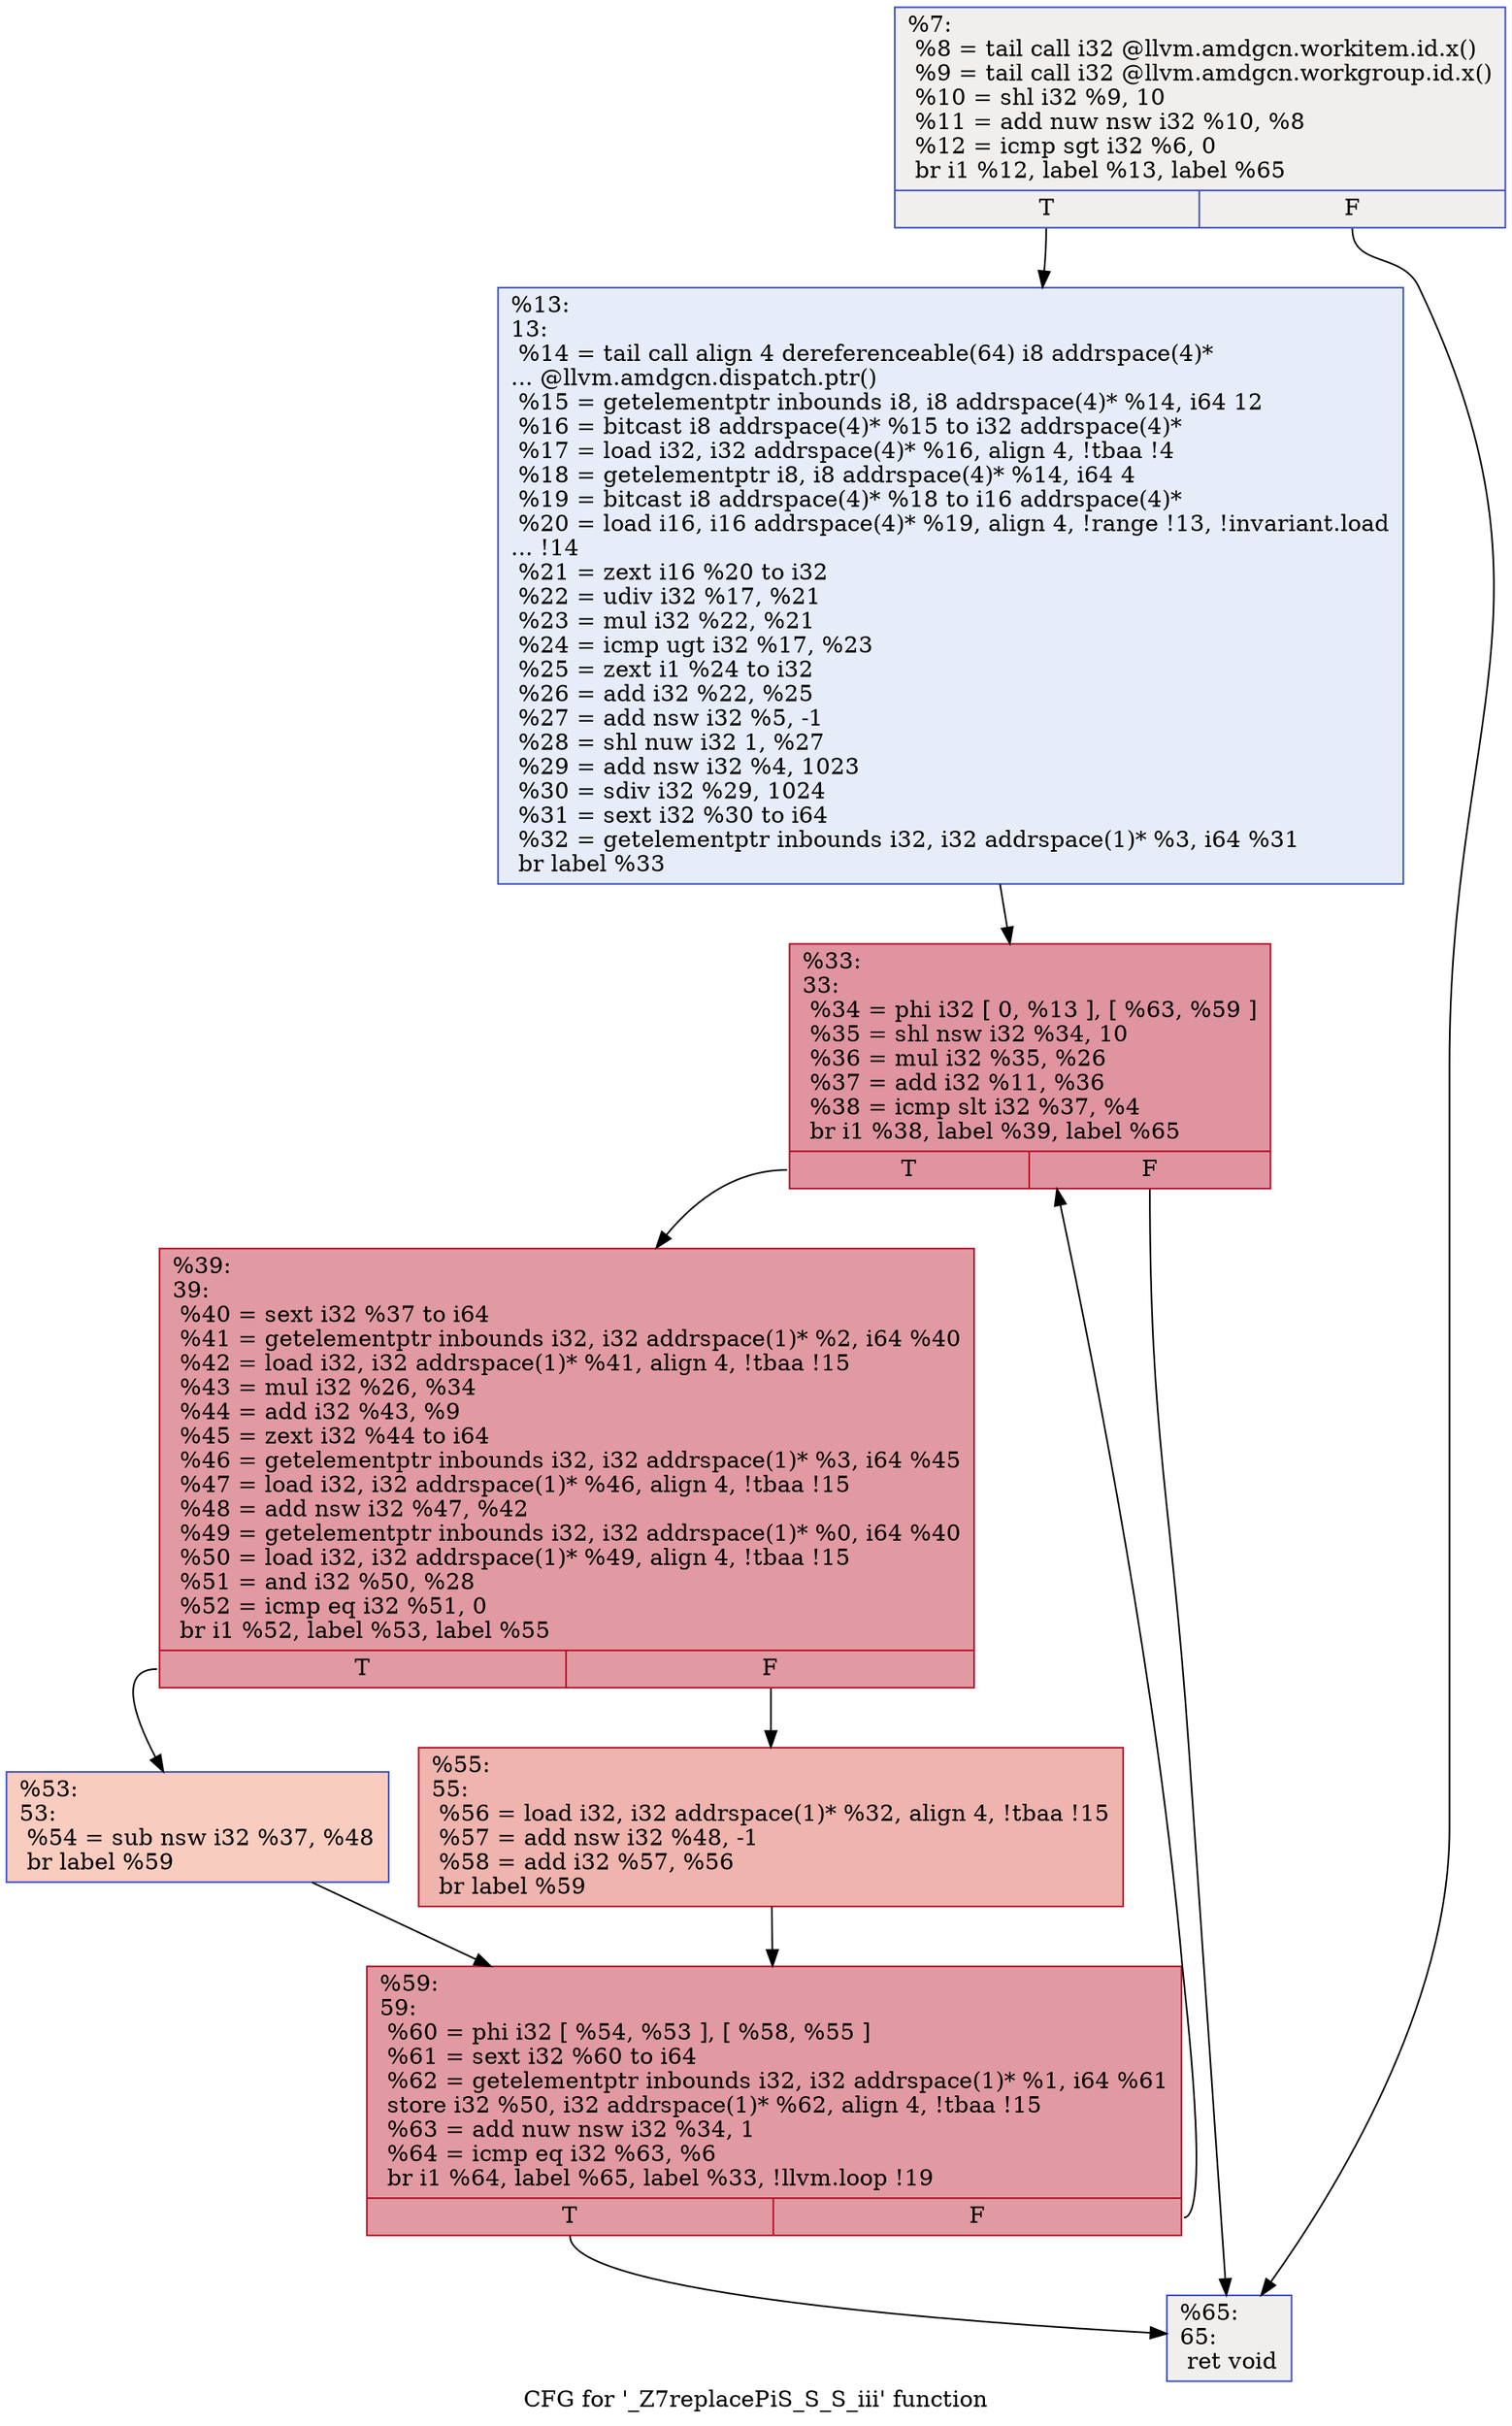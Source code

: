 digraph "CFG for '_Z7replacePiS_S_S_iii' function" {
	label="CFG for '_Z7replacePiS_S_S_iii' function";

	Node0x5732a20 [shape=record,color="#3d50c3ff", style=filled, fillcolor="#e0dbd870",label="{%7:\l  %8 = tail call i32 @llvm.amdgcn.workitem.id.x()\l  %9 = tail call i32 @llvm.amdgcn.workgroup.id.x()\l  %10 = shl i32 %9, 10\l  %11 = add nuw nsw i32 %10, %8\l  %12 = icmp sgt i32 %6, 0\l  br i1 %12, label %13, label %65\l|{<s0>T|<s1>F}}"];
	Node0x5732a20:s0 -> Node0x5733640;
	Node0x5732a20:s1 -> Node0x57336d0;
	Node0x5733640 [shape=record,color="#3d50c3ff", style=filled, fillcolor="#c7d7f070",label="{%13:\l13:                                               \l  %14 = tail call align 4 dereferenceable(64) i8 addrspace(4)*\l... @llvm.amdgcn.dispatch.ptr()\l  %15 = getelementptr inbounds i8, i8 addrspace(4)* %14, i64 12\l  %16 = bitcast i8 addrspace(4)* %15 to i32 addrspace(4)*\l  %17 = load i32, i32 addrspace(4)* %16, align 4, !tbaa !4\l  %18 = getelementptr i8, i8 addrspace(4)* %14, i64 4\l  %19 = bitcast i8 addrspace(4)* %18 to i16 addrspace(4)*\l  %20 = load i16, i16 addrspace(4)* %19, align 4, !range !13, !invariant.load\l... !14\l  %21 = zext i16 %20 to i32\l  %22 = udiv i32 %17, %21\l  %23 = mul i32 %22, %21\l  %24 = icmp ugt i32 %17, %23\l  %25 = zext i1 %24 to i32\l  %26 = add i32 %22, %25\l  %27 = add nsw i32 %5, -1\l  %28 = shl nuw i32 1, %27\l  %29 = add nsw i32 %4, 1023\l  %30 = sdiv i32 %29, 1024\l  %31 = sext i32 %30 to i64\l  %32 = getelementptr inbounds i32, i32 addrspace(1)* %3, i64 %31\l  br label %33\l}"];
	Node0x5733640 -> Node0x5733b70;
	Node0x5733b70 [shape=record,color="#b70d28ff", style=filled, fillcolor="#b70d2870",label="{%33:\l33:                                               \l  %34 = phi i32 [ 0, %13 ], [ %63, %59 ]\l  %35 = shl nsw i32 %34, 10\l  %36 = mul i32 %35, %26\l  %37 = add i32 %11, %36\l  %38 = icmp slt i32 %37, %4\l  br i1 %38, label %39, label %65\l|{<s0>T|<s1>F}}"];
	Node0x5733b70:s0 -> Node0x5735950;
	Node0x5733b70:s1 -> Node0x57336d0;
	Node0x5735950 [shape=record,color="#b70d28ff", style=filled, fillcolor="#bb1b2c70",label="{%39:\l39:                                               \l  %40 = sext i32 %37 to i64\l  %41 = getelementptr inbounds i32, i32 addrspace(1)* %2, i64 %40\l  %42 = load i32, i32 addrspace(1)* %41, align 4, !tbaa !15\l  %43 = mul i32 %26, %34\l  %44 = add i32 %43, %9\l  %45 = zext i32 %44 to i64\l  %46 = getelementptr inbounds i32, i32 addrspace(1)* %3, i64 %45\l  %47 = load i32, i32 addrspace(1)* %46, align 4, !tbaa !15\l  %48 = add nsw i32 %47, %42\l  %49 = getelementptr inbounds i32, i32 addrspace(1)* %0, i64 %40\l  %50 = load i32, i32 addrspace(1)* %49, align 4, !tbaa !15\l  %51 = and i32 %50, %28\l  %52 = icmp eq i32 %51, 0\l  br i1 %52, label %53, label %55\l|{<s0>T|<s1>F}}"];
	Node0x5735950:s0 -> Node0x57368b0;
	Node0x5735950:s1 -> Node0x5736940;
	Node0x57368b0 [shape=record,color="#3d50c3ff", style=filled, fillcolor="#f08b6e70",label="{%53:\l53:                                               \l  %54 = sub nsw i32 %37, %48\l  br label %59\l}"];
	Node0x57368b0 -> Node0x57355d0;
	Node0x5736940 [shape=record,color="#b70d28ff", style=filled, fillcolor="#d8564670",label="{%55:\l55:                                               \l  %56 = load i32, i32 addrspace(1)* %32, align 4, !tbaa !15\l  %57 = add nsw i32 %48, -1\l  %58 = add i32 %57, %56\l  br label %59\l}"];
	Node0x5736940 -> Node0x57355d0;
	Node0x57355d0 [shape=record,color="#b70d28ff", style=filled, fillcolor="#bb1b2c70",label="{%59:\l59:                                               \l  %60 = phi i32 [ %54, %53 ], [ %58, %55 ]\l  %61 = sext i32 %60 to i64\l  %62 = getelementptr inbounds i32, i32 addrspace(1)* %1, i64 %61\l  store i32 %50, i32 addrspace(1)* %62, align 4, !tbaa !15\l  %63 = add nuw nsw i32 %34, 1\l  %64 = icmp eq i32 %63, %6\l  br i1 %64, label %65, label %33, !llvm.loop !19\l|{<s0>T|<s1>F}}"];
	Node0x57355d0:s0 -> Node0x57336d0;
	Node0x57355d0:s1 -> Node0x5733b70;
	Node0x57336d0 [shape=record,color="#3d50c3ff", style=filled, fillcolor="#e0dbd870",label="{%65:\l65:                                               \l  ret void\l}"];
}
